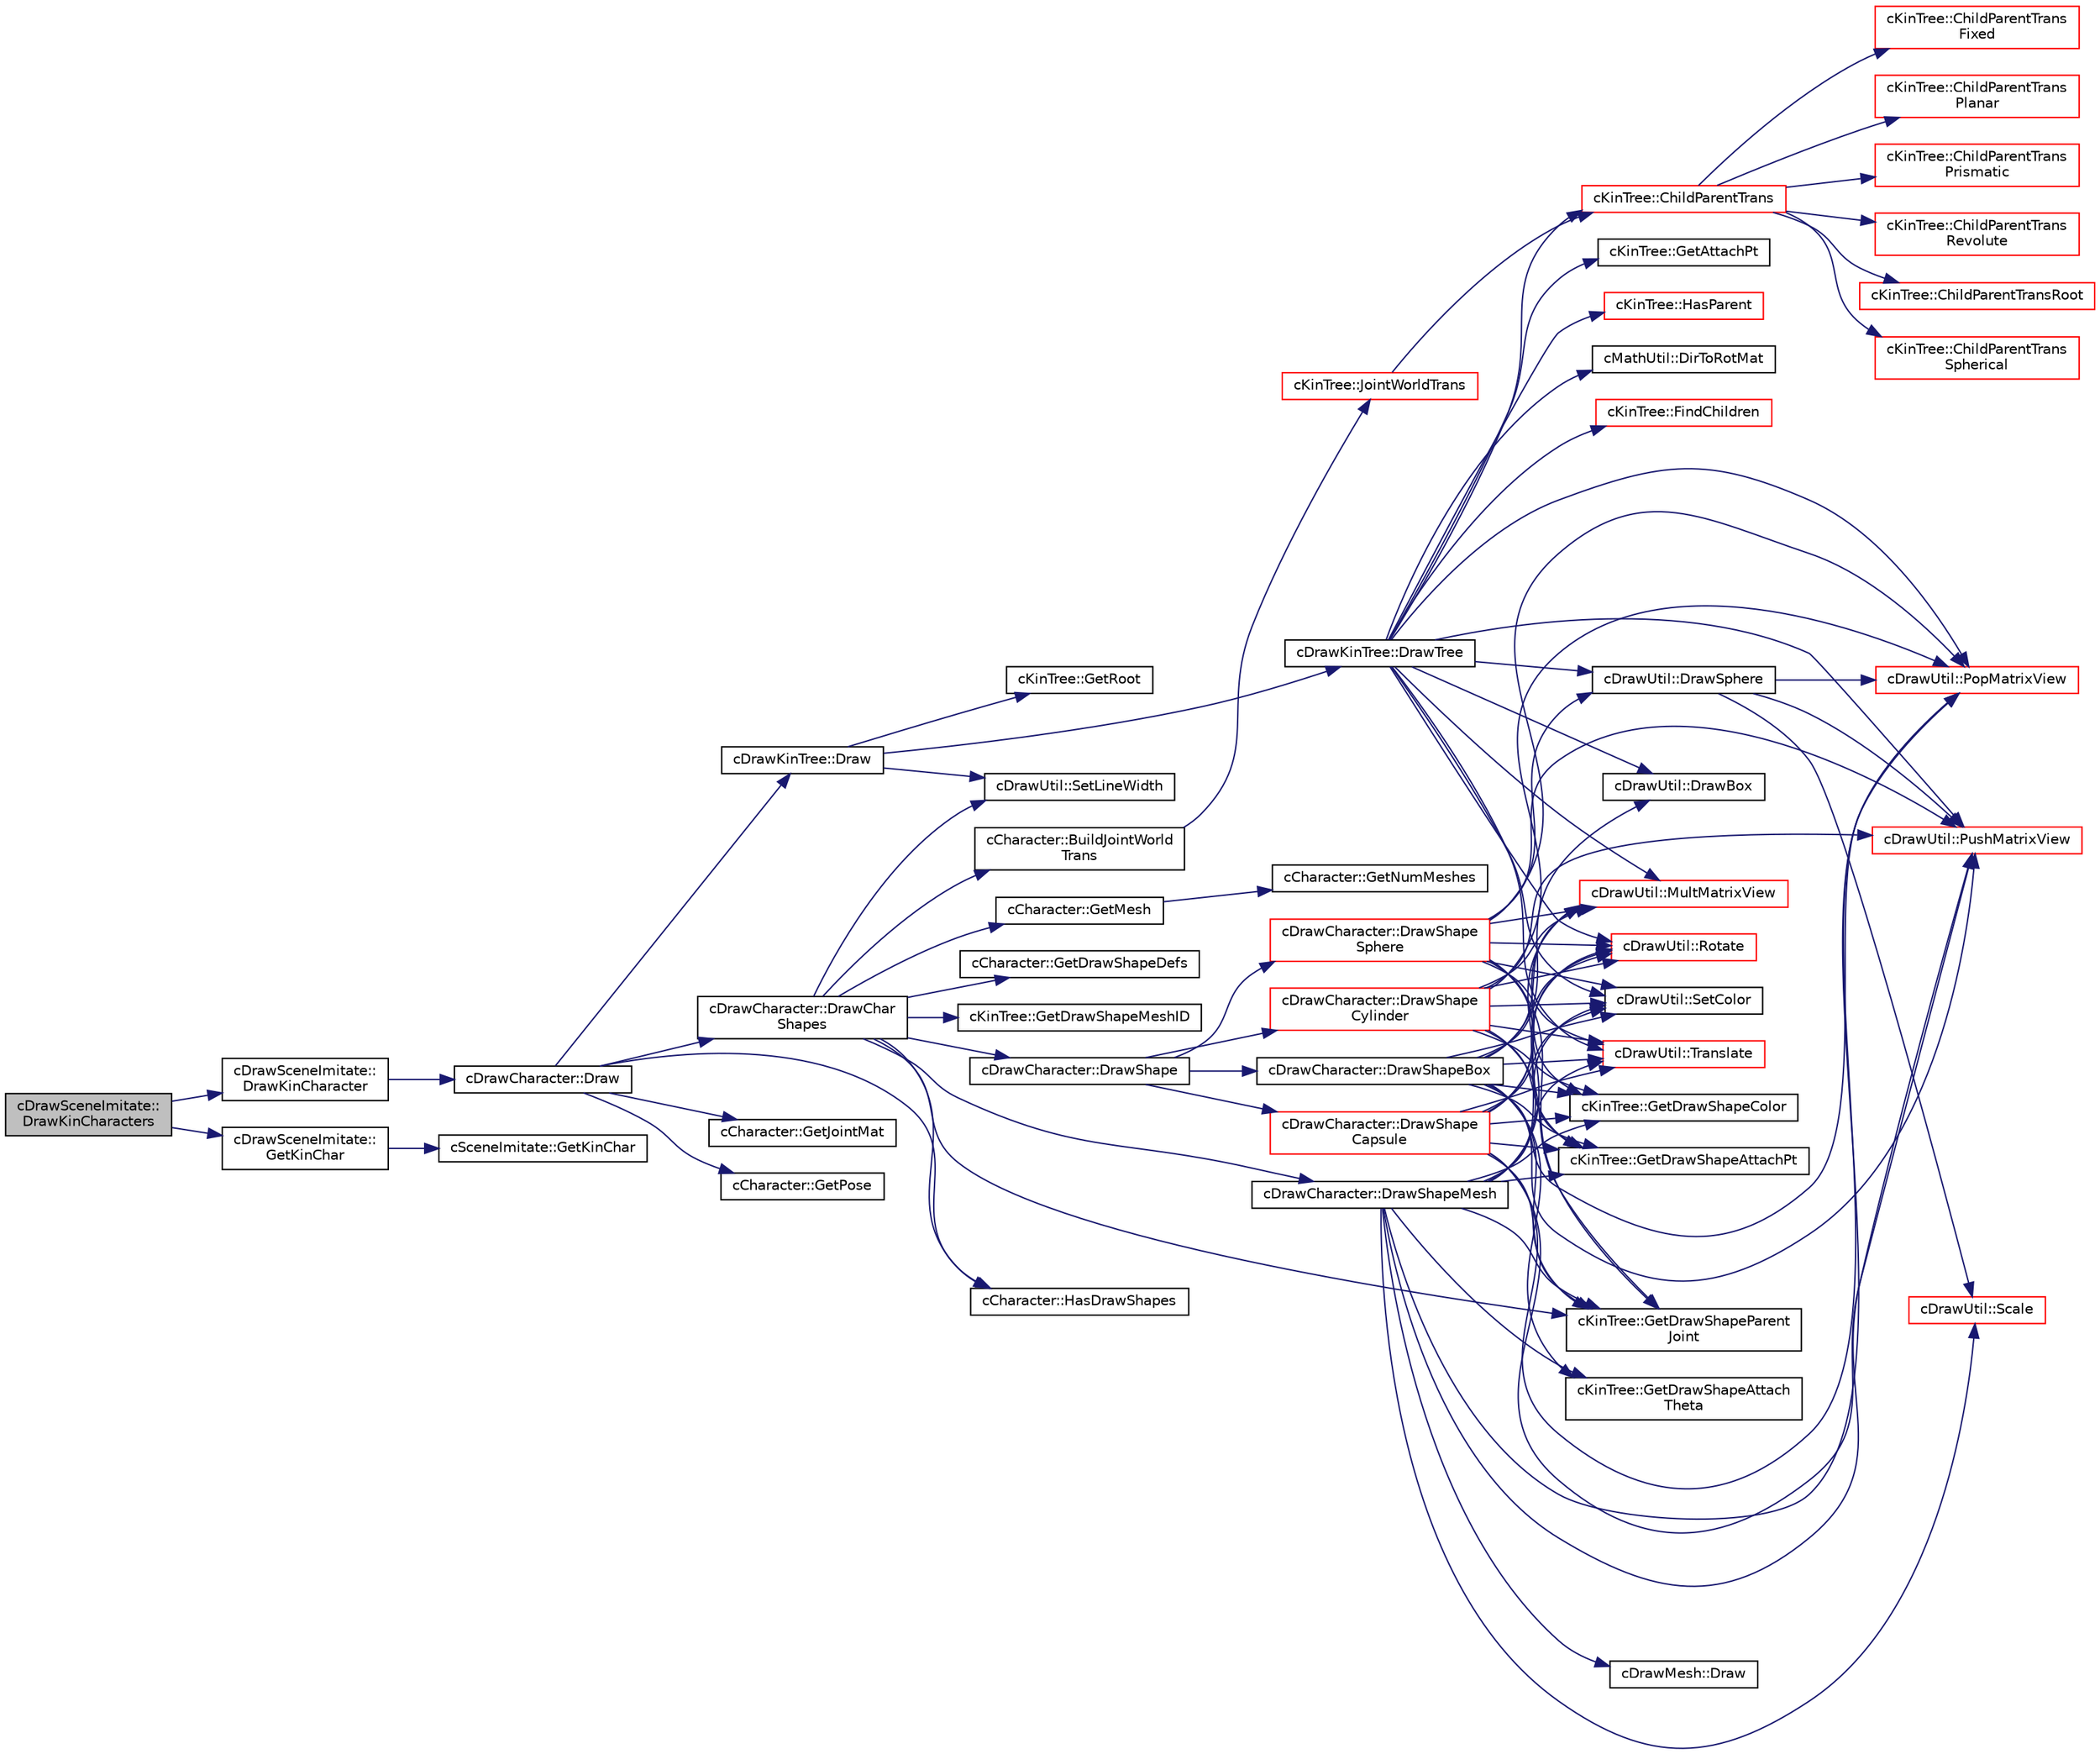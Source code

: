 digraph "cDrawSceneImitate::DrawKinCharacters"
{
 // LATEX_PDF_SIZE
  edge [fontname="Helvetica",fontsize="10",labelfontname="Helvetica",labelfontsize="10"];
  node [fontname="Helvetica",fontsize="10",shape=record];
  rankdir="LR";
  Node1 [label="cDrawSceneImitate::\lDrawKinCharacters",height=0.2,width=0.4,color="black", fillcolor="grey75", style="filled", fontcolor="black",tooltip=" "];
  Node1 -> Node2 [color="midnightblue",fontsize="10",style="solid",fontname="Helvetica"];
  Node2 [label="cDrawSceneImitate::\lDrawKinCharacter",height=0.2,width=0.4,color="black", fillcolor="white", style="filled",URL="$classc_draw_scene_imitate.html#a410cacbc8a5923ba4651044e89d68909",tooltip=" "];
  Node2 -> Node3 [color="midnightblue",fontsize="10",style="solid",fontname="Helvetica"];
  Node3 [label="cDrawCharacter::Draw",height=0.2,width=0.4,color="black", fillcolor="white", style="filled",URL="$classc_draw_character.html#a85afe23957fc54b3d058f91770b2537e",tooltip=" "];
  Node3 -> Node4 [color="midnightblue",fontsize="10",style="solid",fontname="Helvetica"];
  Node4 [label="cDrawKinTree::Draw",height=0.2,width=0.4,color="black", fillcolor="white", style="filled",URL="$classc_draw_kin_tree.html#a8152937a4528ee5cc347b252fed16a3f",tooltip=" "];
  Node4 -> Node5 [color="midnightblue",fontsize="10",style="solid",fontname="Helvetica"];
  Node5 [label="cDrawKinTree::DrawTree",height=0.2,width=0.4,color="black", fillcolor="white", style="filled",URL="$classc_draw_kin_tree.html#a3ac3fbab30458f7a0fd843c18e10885b",tooltip=" "];
  Node5 -> Node6 [color="midnightblue",fontsize="10",style="solid",fontname="Helvetica"];
  Node6 [label="cKinTree::ChildParentTrans",height=0.2,width=0.4,color="red", fillcolor="white", style="filled",URL="$classc_kin_tree.html#a128b028d804ebd233a3cf65eeffd843a",tooltip=" "];
  Node6 -> Node7 [color="midnightblue",fontsize="10",style="solid",fontname="Helvetica"];
  Node7 [label="cKinTree::ChildParentTrans\lFixed",height=0.2,width=0.4,color="red", fillcolor="white", style="filled",URL="$classc_kin_tree.html#a9d808f6590df3468c36fce1c09379e1d",tooltip=" "];
  Node6 -> Node12 [color="midnightblue",fontsize="10",style="solid",fontname="Helvetica"];
  Node12 [label="cKinTree::ChildParentTrans\lPlanar",height=0.2,width=0.4,color="red", fillcolor="white", style="filled",URL="$classc_kin_tree.html#a9e56a9df76d7df722e1700c785b7e00a",tooltip=" "];
  Node6 -> Node15 [color="midnightblue",fontsize="10",style="solid",fontname="Helvetica"];
  Node15 [label="cKinTree::ChildParentTrans\lPrismatic",height=0.2,width=0.4,color="red", fillcolor="white", style="filled",URL="$classc_kin_tree.html#ac12a66913ac0e93ca11210d0648fff46",tooltip=" "];
  Node6 -> Node16 [color="midnightblue",fontsize="10",style="solid",fontname="Helvetica"];
  Node16 [label="cKinTree::ChildParentTrans\lRevolute",height=0.2,width=0.4,color="red", fillcolor="white", style="filled",URL="$classc_kin_tree.html#a50bc0a27fc208dd78787278b985f056a",tooltip=" "];
  Node6 -> Node17 [color="midnightblue",fontsize="10",style="solid",fontname="Helvetica"];
  Node17 [label="cKinTree::ChildParentTransRoot",height=0.2,width=0.4,color="red", fillcolor="white", style="filled",URL="$classc_kin_tree.html#a6516ddf706ee84a791581d0d3f256b46",tooltip=" "];
  Node6 -> Node22 [color="midnightblue",fontsize="10",style="solid",fontname="Helvetica"];
  Node22 [label="cKinTree::ChildParentTrans\lSpherical",height=0.2,width=0.4,color="red", fillcolor="white", style="filled",URL="$classc_kin_tree.html#a78fee3ee7e4986d39b8696efc96318e8",tooltip=" "];
  Node5 -> Node29 [color="midnightblue",fontsize="10",style="solid",fontname="Helvetica"];
  Node29 [label="cMathUtil::DirToRotMat",height=0.2,width=0.4,color="black", fillcolor="white", style="filled",URL="$classc_math_util.html#a6c5d013c4019059b4c5a7d6b740cee5a",tooltip=" "];
  Node5 -> Node30 [color="midnightblue",fontsize="10",style="solid",fontname="Helvetica"];
  Node30 [label="cDrawUtil::DrawBox",height=0.2,width=0.4,color="black", fillcolor="white", style="filled",URL="$classc_draw_util.html#a92534f236083fbaf2429dafbe0a3fd54",tooltip=" "];
  Node5 -> Node31 [color="midnightblue",fontsize="10",style="solid",fontname="Helvetica"];
  Node31 [label="cDrawUtil::DrawSphere",height=0.2,width=0.4,color="black", fillcolor="white", style="filled",URL="$classc_draw_util.html#a4cb49515f4c561c95dafcea3f7b2a0cb",tooltip=" "];
  Node31 -> Node32 [color="midnightblue",fontsize="10",style="solid",fontname="Helvetica"];
  Node32 [label="cDrawUtil::PopMatrixView",height=0.2,width=0.4,color="red", fillcolor="white", style="filled",URL="$classc_draw_util.html#a8bec79da8550795d4b4966a94af7cf51",tooltip=" "];
  Node31 -> Node34 [color="midnightblue",fontsize="10",style="solid",fontname="Helvetica"];
  Node34 [label="cDrawUtil::PushMatrixView",height=0.2,width=0.4,color="red", fillcolor="white", style="filled",URL="$classc_draw_util.html#a166a3c9df5df3cb262d090cb2aaba33b",tooltip=" "];
  Node31 -> Node36 [color="midnightblue",fontsize="10",style="solid",fontname="Helvetica"];
  Node36 [label="cDrawUtil::Scale",height=0.2,width=0.4,color="red", fillcolor="white", style="filled",URL="$classc_draw_util.html#a9bb8552fad17d6bb2b5e6bb523859a61",tooltip=" "];
  Node5 -> Node38 [color="midnightblue",fontsize="10",style="solid",fontname="Helvetica"];
  Node38 [label="cKinTree::FindChildren",height=0.2,width=0.4,color="red", fillcolor="white", style="filled",URL="$classc_kin_tree.html#a6d9d31904b50f46c2b1195e611532943",tooltip=" "];
  Node5 -> Node9 [color="midnightblue",fontsize="10",style="solid",fontname="Helvetica"];
  Node9 [label="cKinTree::GetAttachPt",height=0.2,width=0.4,color="black", fillcolor="white", style="filled",URL="$classc_kin_tree.html#af5c8cecbb9e27eec19f1510933cfe26d",tooltip=" "];
  Node5 -> Node27 [color="midnightblue",fontsize="10",style="solid",fontname="Helvetica"];
  Node27 [label="cKinTree::HasParent",height=0.2,width=0.4,color="red", fillcolor="white", style="filled",URL="$classc_kin_tree.html#a434aca959d5ef55a491381c7b8d90527",tooltip=" "];
  Node5 -> Node40 [color="midnightblue",fontsize="10",style="solid",fontname="Helvetica"];
  Node40 [label="cDrawUtil::MultMatrixView",height=0.2,width=0.4,color="red", fillcolor="white", style="filled",URL="$classc_draw_util.html#aa01624e1ccc51c5a2e69fb1ad8cea7f7",tooltip=" "];
  Node5 -> Node32 [color="midnightblue",fontsize="10",style="solid",fontname="Helvetica"];
  Node5 -> Node34 [color="midnightblue",fontsize="10",style="solid",fontname="Helvetica"];
  Node5 -> Node42 [color="midnightblue",fontsize="10",style="solid",fontname="Helvetica"];
  Node42 [label="cDrawUtil::Rotate",height=0.2,width=0.4,color="red", fillcolor="white", style="filled",URL="$classc_draw_util.html#a4f7570c5620a3429f43f0e92055ed771",tooltip=" "];
  Node5 -> Node45 [color="midnightblue",fontsize="10",style="solid",fontname="Helvetica"];
  Node45 [label="cDrawUtil::SetColor",height=0.2,width=0.4,color="black", fillcolor="white", style="filled",URL="$classc_draw_util.html#a4b68878bee6cbfe53db7dc6bb9e16f70",tooltip=" "];
  Node5 -> Node46 [color="midnightblue",fontsize="10",style="solid",fontname="Helvetica"];
  Node46 [label="cDrawUtil::Translate",height=0.2,width=0.4,color="red", fillcolor="white", style="filled",URL="$classc_draw_util.html#a1904a7034bb0ec43afdab4642d36e543",tooltip=" "];
  Node4 -> Node19 [color="midnightblue",fontsize="10",style="solid",fontname="Helvetica"];
  Node19 [label="cKinTree::GetRoot",height=0.2,width=0.4,color="black", fillcolor="white", style="filled",URL="$classc_kin_tree.html#a81b9799b03d32762ac820eb0886f369c",tooltip=" "];
  Node4 -> Node48 [color="midnightblue",fontsize="10",style="solid",fontname="Helvetica"];
  Node48 [label="cDrawUtil::SetLineWidth",height=0.2,width=0.4,color="black", fillcolor="white", style="filled",URL="$classc_draw_util.html#ade38eab887ec0dfe4b8f407474cb79a5",tooltip=" "];
  Node3 -> Node49 [color="midnightblue",fontsize="10",style="solid",fontname="Helvetica"];
  Node49 [label="cDrawCharacter::DrawChar\lShapes",height=0.2,width=0.4,color="black", fillcolor="white", style="filled",URL="$classc_draw_character.html#a039230192a7c9a1880476d0130fb7bcf",tooltip=" "];
  Node49 -> Node50 [color="midnightblue",fontsize="10",style="solid",fontname="Helvetica"];
  Node50 [label="cCharacter::BuildJointWorld\lTrans",height=0.2,width=0.4,color="black", fillcolor="white", style="filled",URL="$classc_character.html#a41648e406d0a2e868382f1708568cf00",tooltip=" "];
  Node50 -> Node51 [color="midnightblue",fontsize="10",style="solid",fontname="Helvetica"];
  Node51 [label="cKinTree::JointWorldTrans",height=0.2,width=0.4,color="red", fillcolor="white", style="filled",URL="$classc_kin_tree.html#acecd45296511a0156ed587def403e719",tooltip=" "];
  Node51 -> Node6 [color="midnightblue",fontsize="10",style="solid",fontname="Helvetica"];
  Node49 -> Node52 [color="midnightblue",fontsize="10",style="solid",fontname="Helvetica"];
  Node52 [label="cDrawCharacter::DrawShape",height=0.2,width=0.4,color="black", fillcolor="white", style="filled",URL="$classc_draw_character.html#a8c428b4d9021e6f57f540e2bfa5d9311",tooltip=" "];
  Node52 -> Node53 [color="midnightblue",fontsize="10",style="solid",fontname="Helvetica"];
  Node53 [label="cDrawCharacter::DrawShapeBox",height=0.2,width=0.4,color="black", fillcolor="white", style="filled",URL="$classc_draw_character.html#a76b173ced67b297444c2101cfa3babaa",tooltip=" "];
  Node53 -> Node30 [color="midnightblue",fontsize="10",style="solid",fontname="Helvetica"];
  Node53 -> Node54 [color="midnightblue",fontsize="10",style="solid",fontname="Helvetica"];
  Node54 [label="cKinTree::GetDrawShapeAttachPt",height=0.2,width=0.4,color="black", fillcolor="white", style="filled",URL="$classc_kin_tree.html#a21e64e58b33f5c6d90a8147a571e4678",tooltip=" "];
  Node53 -> Node55 [color="midnightblue",fontsize="10",style="solid",fontname="Helvetica"];
  Node55 [label="cKinTree::GetDrawShapeAttach\lTheta",height=0.2,width=0.4,color="black", fillcolor="white", style="filled",URL="$classc_kin_tree.html#a532879f1b5d42d0b8c8f80ae456d7cc5",tooltip=" "];
  Node53 -> Node56 [color="midnightblue",fontsize="10",style="solid",fontname="Helvetica"];
  Node56 [label="cKinTree::GetDrawShapeColor",height=0.2,width=0.4,color="black", fillcolor="white", style="filled",URL="$classc_kin_tree.html#a764ea9c994e58118f4aae348193637de",tooltip=" "];
  Node53 -> Node57 [color="midnightblue",fontsize="10",style="solid",fontname="Helvetica"];
  Node57 [label="cKinTree::GetDrawShapeParent\lJoint",height=0.2,width=0.4,color="black", fillcolor="white", style="filled",URL="$classc_kin_tree.html#a6d0b1dfd1e8e75fdd370a750c5322461",tooltip=" "];
  Node53 -> Node40 [color="midnightblue",fontsize="10",style="solid",fontname="Helvetica"];
  Node53 -> Node32 [color="midnightblue",fontsize="10",style="solid",fontname="Helvetica"];
  Node53 -> Node34 [color="midnightblue",fontsize="10",style="solid",fontname="Helvetica"];
  Node53 -> Node42 [color="midnightblue",fontsize="10",style="solid",fontname="Helvetica"];
  Node53 -> Node45 [color="midnightblue",fontsize="10",style="solid",fontname="Helvetica"];
  Node53 -> Node46 [color="midnightblue",fontsize="10",style="solid",fontname="Helvetica"];
  Node52 -> Node58 [color="midnightblue",fontsize="10",style="solid",fontname="Helvetica"];
  Node58 [label="cDrawCharacter::DrawShape\lCapsule",height=0.2,width=0.4,color="red", fillcolor="white", style="filled",URL="$classc_draw_character.html#ae821dacbde19af8b52ef8c4c1901fe9d",tooltip=" "];
  Node58 -> Node54 [color="midnightblue",fontsize="10",style="solid",fontname="Helvetica"];
  Node58 -> Node56 [color="midnightblue",fontsize="10",style="solid",fontname="Helvetica"];
  Node58 -> Node57 [color="midnightblue",fontsize="10",style="solid",fontname="Helvetica"];
  Node58 -> Node40 [color="midnightblue",fontsize="10",style="solid",fontname="Helvetica"];
  Node58 -> Node32 [color="midnightblue",fontsize="10",style="solid",fontname="Helvetica"];
  Node58 -> Node34 [color="midnightblue",fontsize="10",style="solid",fontname="Helvetica"];
  Node58 -> Node42 [color="midnightblue",fontsize="10",style="solid",fontname="Helvetica"];
  Node58 -> Node45 [color="midnightblue",fontsize="10",style="solid",fontname="Helvetica"];
  Node58 -> Node46 [color="midnightblue",fontsize="10",style="solid",fontname="Helvetica"];
  Node52 -> Node65 [color="midnightblue",fontsize="10",style="solid",fontname="Helvetica"];
  Node65 [label="cDrawCharacter::DrawShape\lCylinder",height=0.2,width=0.4,color="red", fillcolor="white", style="filled",URL="$classc_draw_character.html#a7a1821824cf7ac68fa05d44318686581",tooltip=" "];
  Node65 -> Node54 [color="midnightblue",fontsize="10",style="solid",fontname="Helvetica"];
  Node65 -> Node56 [color="midnightblue",fontsize="10",style="solid",fontname="Helvetica"];
  Node65 -> Node57 [color="midnightblue",fontsize="10",style="solid",fontname="Helvetica"];
  Node65 -> Node40 [color="midnightblue",fontsize="10",style="solid",fontname="Helvetica"];
  Node65 -> Node32 [color="midnightblue",fontsize="10",style="solid",fontname="Helvetica"];
  Node65 -> Node34 [color="midnightblue",fontsize="10",style="solid",fontname="Helvetica"];
  Node65 -> Node42 [color="midnightblue",fontsize="10",style="solid",fontname="Helvetica"];
  Node65 -> Node45 [color="midnightblue",fontsize="10",style="solid",fontname="Helvetica"];
  Node65 -> Node46 [color="midnightblue",fontsize="10",style="solid",fontname="Helvetica"];
  Node52 -> Node68 [color="midnightblue",fontsize="10",style="solid",fontname="Helvetica"];
  Node68 [label="cDrawCharacter::DrawShape\lSphere",height=0.2,width=0.4,color="red", fillcolor="white", style="filled",URL="$classc_draw_character.html#ac3cab615260b182a5892e8fd0cc7a5cd",tooltip=" "];
  Node68 -> Node31 [color="midnightblue",fontsize="10",style="solid",fontname="Helvetica"];
  Node68 -> Node54 [color="midnightblue",fontsize="10",style="solid",fontname="Helvetica"];
  Node68 -> Node56 [color="midnightblue",fontsize="10",style="solid",fontname="Helvetica"];
  Node68 -> Node57 [color="midnightblue",fontsize="10",style="solid",fontname="Helvetica"];
  Node68 -> Node40 [color="midnightblue",fontsize="10",style="solid",fontname="Helvetica"];
  Node68 -> Node32 [color="midnightblue",fontsize="10",style="solid",fontname="Helvetica"];
  Node68 -> Node34 [color="midnightblue",fontsize="10",style="solid",fontname="Helvetica"];
  Node68 -> Node42 [color="midnightblue",fontsize="10",style="solid",fontname="Helvetica"];
  Node68 -> Node45 [color="midnightblue",fontsize="10",style="solid",fontname="Helvetica"];
  Node68 -> Node46 [color="midnightblue",fontsize="10",style="solid",fontname="Helvetica"];
  Node49 -> Node69 [color="midnightblue",fontsize="10",style="solid",fontname="Helvetica"];
  Node69 [label="cDrawCharacter::DrawShapeMesh",height=0.2,width=0.4,color="black", fillcolor="white", style="filled",URL="$classc_draw_character.html#a93f12b0c5489873741bbef11c65b4c8c",tooltip=" "];
  Node69 -> Node70 [color="midnightblue",fontsize="10",style="solid",fontname="Helvetica"];
  Node70 [label="cDrawMesh::Draw",height=0.2,width=0.4,color="black", fillcolor="white", style="filled",URL="$classc_draw_mesh.html#a7d74188d6a1bcd5864030e72f5349cc1",tooltip=" "];
  Node69 -> Node54 [color="midnightblue",fontsize="10",style="solid",fontname="Helvetica"];
  Node69 -> Node55 [color="midnightblue",fontsize="10",style="solid",fontname="Helvetica"];
  Node69 -> Node56 [color="midnightblue",fontsize="10",style="solid",fontname="Helvetica"];
  Node69 -> Node57 [color="midnightblue",fontsize="10",style="solid",fontname="Helvetica"];
  Node69 -> Node40 [color="midnightblue",fontsize="10",style="solid",fontname="Helvetica"];
  Node69 -> Node32 [color="midnightblue",fontsize="10",style="solid",fontname="Helvetica"];
  Node69 -> Node34 [color="midnightblue",fontsize="10",style="solid",fontname="Helvetica"];
  Node69 -> Node42 [color="midnightblue",fontsize="10",style="solid",fontname="Helvetica"];
  Node69 -> Node36 [color="midnightblue",fontsize="10",style="solid",fontname="Helvetica"];
  Node69 -> Node45 [color="midnightblue",fontsize="10",style="solid",fontname="Helvetica"];
  Node69 -> Node46 [color="midnightblue",fontsize="10",style="solid",fontname="Helvetica"];
  Node49 -> Node71 [color="midnightblue",fontsize="10",style="solid",fontname="Helvetica"];
  Node71 [label="cCharacter::GetDrawShapeDefs",height=0.2,width=0.4,color="black", fillcolor="white", style="filled",URL="$classc_character.html#aab218240e3b364dd8583873c3423dca2",tooltip=" "];
  Node49 -> Node72 [color="midnightblue",fontsize="10",style="solid",fontname="Helvetica"];
  Node72 [label="cKinTree::GetDrawShapeMeshID",height=0.2,width=0.4,color="black", fillcolor="white", style="filled",URL="$classc_kin_tree.html#a8c6c8f2abfad40c51caea9f4c941ce4a",tooltip=" "];
  Node49 -> Node57 [color="midnightblue",fontsize="10",style="solid",fontname="Helvetica"];
  Node49 -> Node73 [color="midnightblue",fontsize="10",style="solid",fontname="Helvetica"];
  Node73 [label="cCharacter::GetMesh",height=0.2,width=0.4,color="black", fillcolor="white", style="filled",URL="$classc_character.html#ac646bdee30317b2d2547d05954984ef6",tooltip=" "];
  Node73 -> Node74 [color="midnightblue",fontsize="10",style="solid",fontname="Helvetica"];
  Node74 [label="cCharacter::GetNumMeshes",height=0.2,width=0.4,color="black", fillcolor="white", style="filled",URL="$classc_character.html#a235bfd3ac6344ae88dd2af68fb6647fe",tooltip=" "];
  Node49 -> Node75 [color="midnightblue",fontsize="10",style="solid",fontname="Helvetica"];
  Node75 [label="cCharacter::HasDrawShapes",height=0.2,width=0.4,color="black", fillcolor="white", style="filled",URL="$classc_character.html#af0e1b2235b55b42116e37c652b86dbea",tooltip=" "];
  Node49 -> Node48 [color="midnightblue",fontsize="10",style="solid",fontname="Helvetica"];
  Node3 -> Node76 [color="midnightblue",fontsize="10",style="solid",fontname="Helvetica"];
  Node76 [label="cCharacter::GetJointMat",height=0.2,width=0.4,color="black", fillcolor="white", style="filled",URL="$classc_character.html#aecf6a9809542e346342be2df552695b1",tooltip=" "];
  Node3 -> Node77 [color="midnightblue",fontsize="10",style="solid",fontname="Helvetica"];
  Node77 [label="cCharacter::GetPose",height=0.2,width=0.4,color="black", fillcolor="white", style="filled",URL="$classc_character.html#ab756a97bb9006b6eb239b2874180710e",tooltip=" "];
  Node3 -> Node75 [color="midnightblue",fontsize="10",style="solid",fontname="Helvetica"];
  Node1 -> Node78 [color="midnightblue",fontsize="10",style="solid",fontname="Helvetica"];
  Node78 [label="cDrawSceneImitate::\lGetKinChar",height=0.2,width=0.4,color="black", fillcolor="white", style="filled",URL="$classc_draw_scene_imitate.html#a4f4d79e916b0238abadfe820b56f308e",tooltip=" "];
  Node78 -> Node79 [color="midnightblue",fontsize="10",style="solid",fontname="Helvetica"];
  Node79 [label="cSceneImitate::GetKinChar",height=0.2,width=0.4,color="black", fillcolor="white", style="filled",URL="$classc_scene_imitate.html#a712921943778a0f7631ac723f42f3fc1",tooltip=" "];
}
